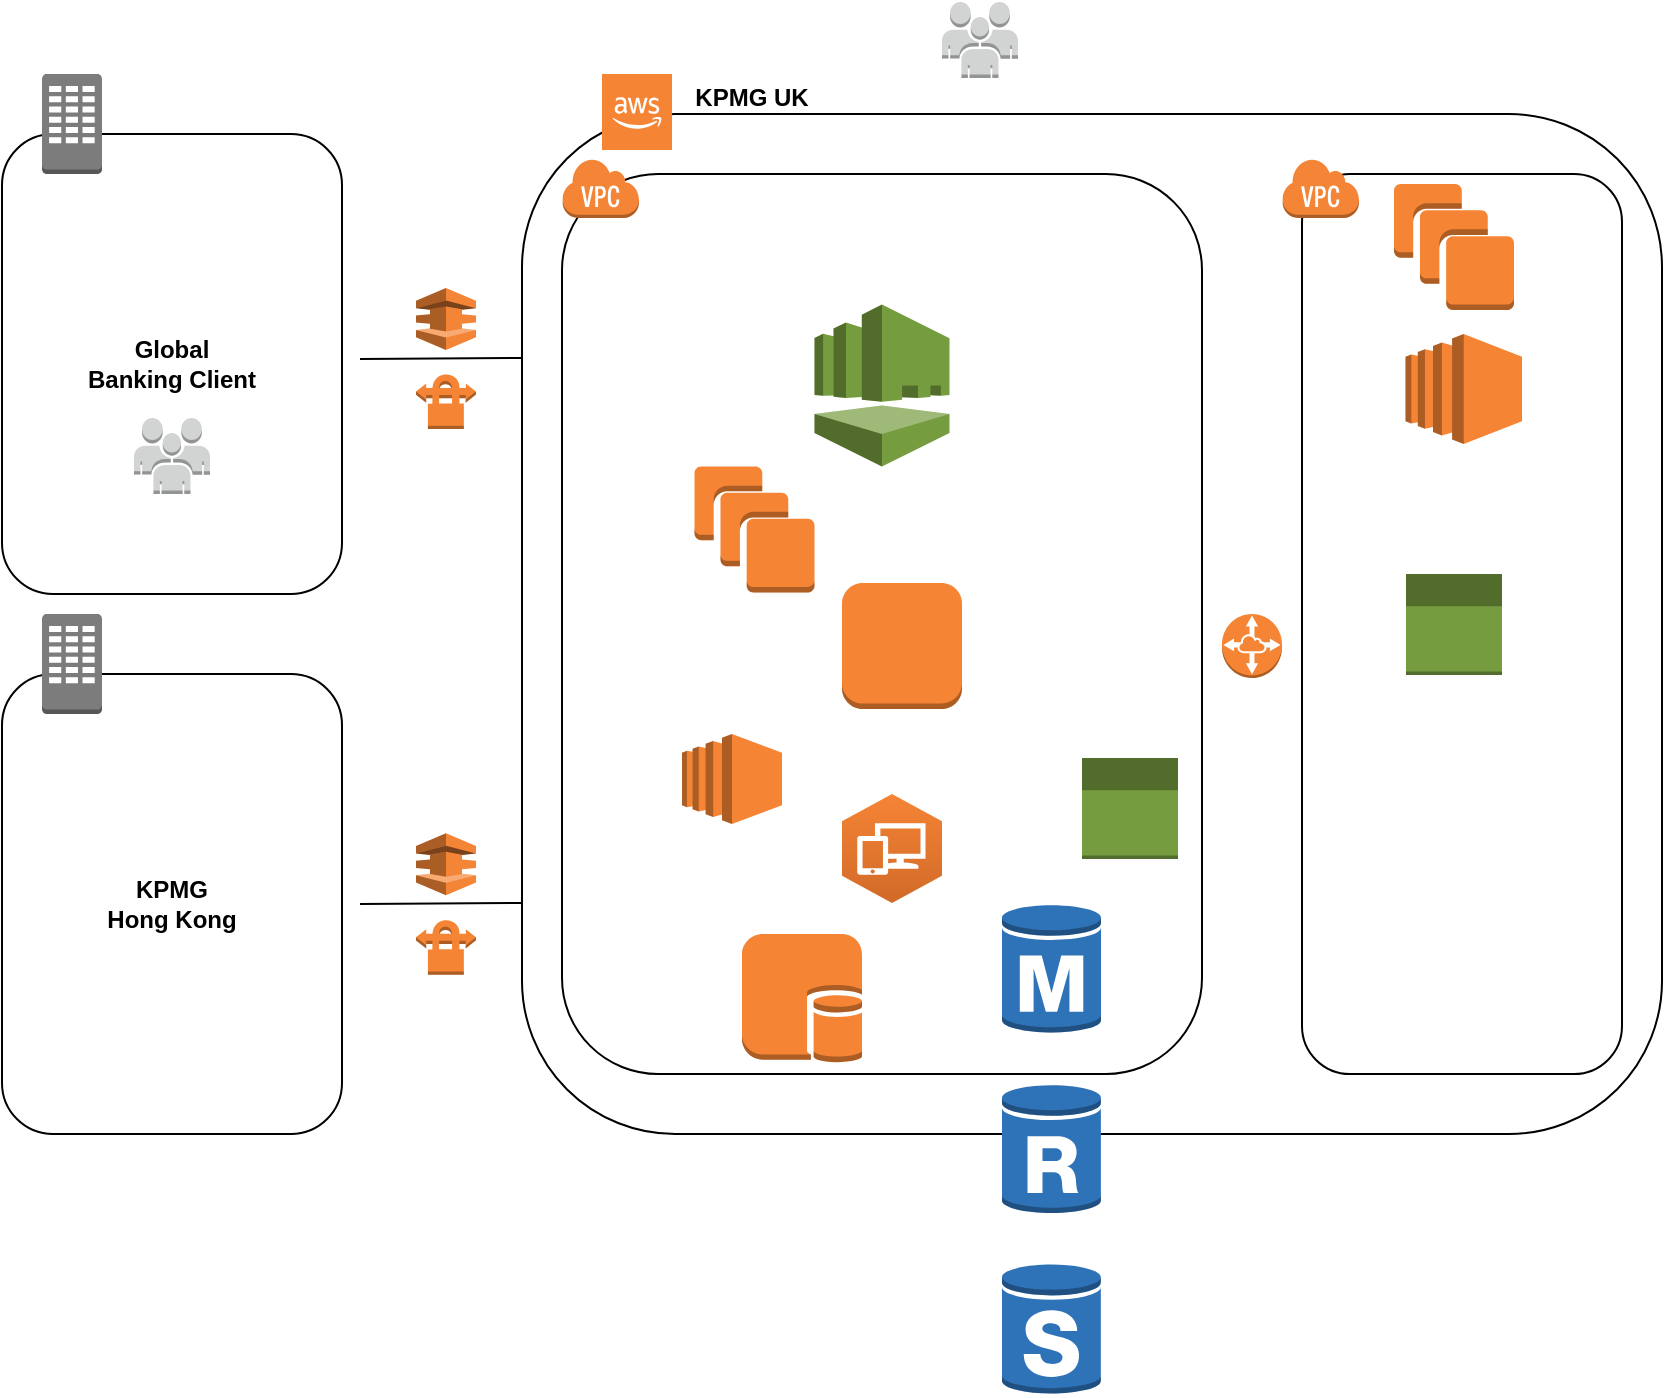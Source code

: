 <mxfile version="12.7.1" type="github">
  <diagram id="-GG6yKISbXejkulwhydZ" name="Page-1">
    <mxGraphModel dx="946" dy="591" grid="1" gridSize="10" guides="1" tooltips="1" connect="1" arrows="1" fold="1" page="1" pageScale="1" pageWidth="850" pageHeight="1100" math="0" shadow="0">
      <root>
        <mxCell id="0" />
        <mxCell id="1" parent="0" />
        <mxCell id="xWYqLHZoLawFwuK1ntEF-9" value="" style="rounded=1;whiteSpace=wrap;html=1;fontColor=none;" parent="1" vertex="1">
          <mxGeometry x="270" y="60" width="570" height="510" as="geometry" />
        </mxCell>
        <mxCell id="Qt4XqApCM3t8Y_H8mLFW-13" value="" style="endArrow=none;html=1;" edge="1" parent="1">
          <mxGeometry width="50" height="50" relative="1" as="geometry">
            <mxPoint x="189" y="182.5" as="sourcePoint" />
            <mxPoint x="270" y="182" as="targetPoint" />
          </mxGeometry>
        </mxCell>
        <mxCell id="xWYqLHZoLawFwuK1ntEF-8" value="" style="rounded=1;whiteSpace=wrap;html=1;fontColor=none;" parent="1" vertex="1">
          <mxGeometry x="10" y="70" width="170" height="230" as="geometry" />
        </mxCell>
        <mxCell id="xWYqLHZoLawFwuK1ntEF-2" value="" style="outlineConnect=0;dashed=0;verticalLabelPosition=bottom;verticalAlign=top;align=center;html=1;shape=mxgraph.aws3.direct_connect;fillColor=#F58536;gradientColor=none;fontColor=none;" parent="1" vertex="1">
          <mxGeometry x="217" y="147" width="30" height="31" as="geometry" />
        </mxCell>
        <mxCell id="xWYqLHZoLawFwuK1ntEF-10" value="" style="outlineConnect=0;dashed=0;verticalLabelPosition=bottom;verticalAlign=top;align=center;html=1;shape=mxgraph.aws3.corporate_data_center;fillColor=#7D7C7C;gradientColor=none;fontColor=none;" parent="1" vertex="1">
          <mxGeometry x="30" y="40" width="30" height="50" as="geometry" />
        </mxCell>
        <mxCell id="xWYqLHZoLawFwuK1ntEF-11" value="" style="rounded=1;whiteSpace=wrap;html=1;fontColor=none;" parent="1" vertex="1">
          <mxGeometry x="10" y="340" width="170" height="230" as="geometry" />
        </mxCell>
        <mxCell id="xWYqLHZoLawFwuK1ntEF-13" value="" style="rounded=1;whiteSpace=wrap;html=1;fontColor=none;" parent="1" vertex="1">
          <mxGeometry x="290" y="90" width="320" height="450" as="geometry" />
        </mxCell>
        <mxCell id="xWYqLHZoLawFwuK1ntEF-14" value="" style="rounded=1;whiteSpace=wrap;html=1;fontColor=none;" parent="1" vertex="1">
          <mxGeometry x="660" y="90" width="160" height="450" as="geometry" />
        </mxCell>
        <mxCell id="xWYqLHZoLawFwuK1ntEF-4" value="" style="outlineConnect=0;dashed=0;verticalLabelPosition=bottom;verticalAlign=top;align=center;html=1;shape=mxgraph.aws3.cloud_2;fillColor=#F58534;gradientColor=none;fontColor=none;" parent="1" vertex="1">
          <mxGeometry x="310" y="40" width="35" height="38" as="geometry" />
        </mxCell>
        <mxCell id="xWYqLHZoLawFwuK1ntEF-7" value="" style="dashed=0;html=1;shape=mxgraph.aws3.virtual_private_cloud;fillColor=#F58536;gradientColor=none;dashed=0;fontColor=none;" parent="1" vertex="1">
          <mxGeometry x="290" y="82" width="38.5" height="30" as="geometry" />
        </mxCell>
        <mxCell id="xWYqLHZoLawFwuK1ntEF-15" value="" style="dashed=0;html=1;shape=mxgraph.aws3.virtual_private_cloud;fillColor=#F58536;gradientColor=none;dashed=0;fontColor=none;" parent="1" vertex="1">
          <mxGeometry x="650" y="82" width="38.5" height="30" as="geometry" />
        </mxCell>
        <mxCell id="xWYqLHZoLawFwuK1ntEF-16" value="" style="outlineConnect=0;dashed=0;verticalLabelPosition=bottom;verticalAlign=top;align=center;html=1;shape=mxgraph.aws3.corporate_data_center;fillColor=#7D7C7C;gradientColor=none;fontColor=none;" parent="1" vertex="1">
          <mxGeometry x="30" y="310" width="30" height="50" as="geometry" />
        </mxCell>
        <mxCell id="xWYqLHZoLawFwuK1ntEF-17" value="" style="outlineConnect=0;dashed=0;verticalLabelPosition=bottom;verticalAlign=top;align=center;html=1;shape=mxgraph.aws3.direct_connect;fillColor=#F58536;gradientColor=none;fontColor=none;" parent="1" vertex="1">
          <mxGeometry x="217" y="419.63" width="30" height="31" as="geometry" />
        </mxCell>
        <mxCell id="xWYqLHZoLawFwuK1ntEF-18" value="" style="outlineConnect=0;dashed=0;verticalLabelPosition=bottom;verticalAlign=top;align=center;html=1;shape=mxgraph.aws3.vpc_peering;fillColor=#F58534;gradientColor=none;fontColor=none;" parent="1" vertex="1">
          <mxGeometry x="620" y="310" width="30" height="32" as="geometry" />
        </mxCell>
        <mxCell id="xWYqLHZoLawFwuK1ntEF-19" value="" style="outlineConnect=0;dashed=0;verticalLabelPosition=bottom;verticalAlign=top;align=center;html=1;shape=mxgraph.aws3.ec2;fillColor=#F58534;gradientColor=none;fontColor=none;" parent="1" vertex="1">
          <mxGeometry x="711.75" y="170" width="58.25" height="55" as="geometry" />
        </mxCell>
        <mxCell id="xWYqLHZoLawFwuK1ntEF-20" value="" style="outlineConnect=0;dashed=0;verticalLabelPosition=bottom;verticalAlign=top;align=center;html=1;shape=mxgraph.aws3.apps;fillColor=#759C3E;gradientColor=none;fontColor=none;" parent="1" vertex="1">
          <mxGeometry x="712" y="290" width="48" height="50.5" as="geometry" />
        </mxCell>
        <mxCell id="Qt4XqApCM3t8Y_H8mLFW-1" value="" style="outlineConnect=0;dashed=0;verticalLabelPosition=bottom;verticalAlign=top;align=center;html=1;shape=mxgraph.aws3.vpn_connection;fillColor=#F58534;gradientColor=none;" vertex="1" parent="1">
          <mxGeometry x="217" y="189.5" width="30" height="28" as="geometry" />
        </mxCell>
        <mxCell id="Qt4XqApCM3t8Y_H8mLFW-2" value="" style="outlineConnect=0;dashed=0;verticalLabelPosition=bottom;verticalAlign=top;align=center;html=1;shape=mxgraph.aws3.vpn_connection;fillColor=#F58534;gradientColor=none;" vertex="1" parent="1">
          <mxGeometry x="217" y="462.38" width="30" height="28" as="geometry" />
        </mxCell>
        <mxCell id="Qt4XqApCM3t8Y_H8mLFW-4" value="" style="shape=image;html=1;verticalAlign=top;verticalLabelPosition=bottom;labelBackgroundColor=#ffffff;imageAspect=0;aspect=fixed;image=https://cdn2.iconfinder.com/data/icons/amazon-aws-stencils/100/Compute__Networking_copy_Amazon_VPC_Router-128.png" vertex="1" parent="1">
          <mxGeometry x="150" y="425.25" width="59.5" height="59.5" as="geometry" />
        </mxCell>
        <mxCell id="Qt4XqApCM3t8Y_H8mLFW-5" value="" style="shape=image;html=1;verticalAlign=top;verticalLabelPosition=bottom;labelBackgroundColor=#ffffff;imageAspect=0;aspect=fixed;image=https://cdn2.iconfinder.com/data/icons/amazon-aws-stencils/100/Compute__Networking_copy_Amazon_VPC_Router-128.png" vertex="1" parent="1">
          <mxGeometry x="150" y="155.25" width="59.5" height="59.5" as="geometry" />
        </mxCell>
        <mxCell id="Qt4XqApCM3t8Y_H8mLFW-6" value="" style="shape=image;html=1;verticalAlign=top;verticalLabelPosition=bottom;labelBackgroundColor=#ffffff;imageAspect=0;aspect=fixed;image=https://cdn2.iconfinder.com/data/icons/amazon-aws-stencils/100/Compute__Networking_copy_Amazon_VPC_VPN_Gateway-128.png" vertex="1" parent="1">
          <mxGeometry x="260.5" y="154.5" width="57.5" height="57.5" as="geometry" />
        </mxCell>
        <mxCell id="Qt4XqApCM3t8Y_H8mLFW-7" value="Global&lt;br&gt;Banking Client" style="text;html=1;strokeColor=none;fillColor=none;align=center;verticalAlign=middle;whiteSpace=wrap;rounded=0;fontStyle=1" vertex="1" parent="1">
          <mxGeometry x="50" y="158" width="90" height="54" as="geometry" />
        </mxCell>
        <mxCell id="Qt4XqApCM3t8Y_H8mLFW-8" value="KPMG &lt;br&gt;Hong Kong" style="text;html=1;strokeColor=none;fillColor=none;align=center;verticalAlign=middle;whiteSpace=wrap;rounded=0;fontStyle=1" vertex="1" parent="1">
          <mxGeometry x="50" y="428" width="90" height="54" as="geometry" />
        </mxCell>
        <mxCell id="Qt4XqApCM3t8Y_H8mLFW-10" value="" style="shape=image;html=1;verticalAlign=top;verticalLabelPosition=bottom;labelBackgroundColor=#ffffff;imageAspect=0;aspect=fixed;image=https://cdn2.iconfinder.com/data/icons/amazon-aws-stencils/100/Compute__Networking_copy_Amazon_VPC_VPN_Gateway-128.png" vertex="1" parent="1">
          <mxGeometry x="260.5" y="428" width="57.5" height="57.5" as="geometry" />
        </mxCell>
        <mxCell id="Qt4XqApCM3t8Y_H8mLFW-14" value="" style="endArrow=none;html=1;" edge="1" parent="1">
          <mxGeometry width="50" height="50" relative="1" as="geometry">
            <mxPoint x="189" y="455" as="sourcePoint" />
            <mxPoint x="270" y="454.5" as="targetPoint" />
          </mxGeometry>
        </mxCell>
        <mxCell id="Qt4XqApCM3t8Y_H8mLFW-15" value="KPMG UK" style="text;html=1;strokeColor=none;fillColor=none;align=center;verticalAlign=middle;whiteSpace=wrap;rounded=0;fontStyle=1" vertex="1" parent="1">
          <mxGeometry x="350" y="42" width="70" height="20" as="geometry" />
        </mxCell>
        <mxCell id="Qt4XqApCM3t8Y_H8mLFW-17" value="" style="outlineConnect=0;dashed=0;verticalLabelPosition=bottom;verticalAlign=top;align=center;html=1;shape=mxgraph.aws3.directory_service;fillColor=#759C3E;gradientColor=none;" vertex="1" parent="1">
          <mxGeometry x="416.25" y="155.25" width="67.5" height="81" as="geometry" />
        </mxCell>
        <mxCell id="Qt4XqApCM3t8Y_H8mLFW-18" value="" style="outlineConnect=0;dashed=0;verticalLabelPosition=bottom;verticalAlign=top;align=center;html=1;shape=mxgraph.aws3.workspaces;fillColor=#D16A28;gradientColor=#F58435;gradientDirection=north;" vertex="1" parent="1">
          <mxGeometry x="430" y="400" width="50" height="54.5" as="geometry" />
        </mxCell>
        <mxCell id="Qt4XqApCM3t8Y_H8mLFW-20" value="" style="outlineConnect=0;dashed=0;verticalLabelPosition=bottom;verticalAlign=top;align=center;html=1;shape=mxgraph.aws3.ec2;fillColor=#F58534;gradientColor=none;fontColor=none;" vertex="1" parent="1">
          <mxGeometry x="350" y="370" width="50" height="45" as="geometry" />
        </mxCell>
        <mxCell id="Qt4XqApCM3t8Y_H8mLFW-21" value="" style="outlineConnect=0;dashed=0;verticalLabelPosition=bottom;verticalAlign=top;align=center;html=1;shape=mxgraph.aws3.users;fillColor=#D2D3D3;gradientColor=none;" vertex="1" parent="1">
          <mxGeometry x="76" y="212" width="38" height="38" as="geometry" />
        </mxCell>
        <mxCell id="Qt4XqApCM3t8Y_H8mLFW-22" value="" style="outlineConnect=0;dashed=0;verticalLabelPosition=bottom;verticalAlign=top;align=center;html=1;shape=mxgraph.aws3.apps;fillColor=#759C3E;gradientColor=none;fontColor=none;" vertex="1" parent="1">
          <mxGeometry x="550" y="382" width="48" height="50.5" as="geometry" />
        </mxCell>
        <mxCell id="Qt4XqApCM3t8Y_H8mLFW-23" value="" style="outlineConnect=0;dashed=0;verticalLabelPosition=bottom;verticalAlign=top;align=center;html=1;shape=mxgraph.aws3.instance;fillColor=#F58534;gradientColor=none;" vertex="1" parent="1">
          <mxGeometry x="430" y="294.5" width="60" height="63" as="geometry" />
        </mxCell>
        <mxCell id="Qt4XqApCM3t8Y_H8mLFW-24" value="" style="outlineConnect=0;dashed=0;verticalLabelPosition=bottom;verticalAlign=top;align=center;html=1;shape=mxgraph.aws3.instances;fillColor=#F58534;gradientColor=none;" vertex="1" parent="1">
          <mxGeometry x="356.25" y="236.25" width="60" height="63" as="geometry" />
        </mxCell>
        <mxCell id="Qt4XqApCM3t8Y_H8mLFW-25" value="" style="outlineConnect=0;dashed=0;verticalLabelPosition=bottom;verticalAlign=top;align=center;html=1;shape=mxgraph.aws3.instances;fillColor=#F58534;gradientColor=none;" vertex="1" parent="1">
          <mxGeometry x="706" y="95" width="60" height="63" as="geometry" />
        </mxCell>
        <mxCell id="Qt4XqApCM3t8Y_H8mLFW-26" value="" style="outlineConnect=0;dashed=0;verticalLabelPosition=bottom;verticalAlign=top;align=center;html=1;shape=mxgraph.aws3.db_on_instance;fillColor=#F58534;gradientColor=none;" vertex="1" parent="1">
          <mxGeometry x="380" y="470" width="60" height="64.5" as="geometry" />
        </mxCell>
        <mxCell id="Qt4XqApCM3t8Y_H8mLFW-27" value="" style="outlineConnect=0;dashed=0;verticalLabelPosition=bottom;verticalAlign=top;align=center;html=1;shape=mxgraph.aws3.rds_db_instance;fillColor=#2E73B8;gradientColor=none;" vertex="1" parent="1">
          <mxGeometry x="510" y="454.5" width="49.5" height="66" as="geometry" />
        </mxCell>
        <mxCell id="Qt4XqApCM3t8Y_H8mLFW-28" value="" style="outlineConnect=0;dashed=0;verticalLabelPosition=bottom;verticalAlign=top;align=center;html=1;shape=mxgraph.aws3.rds_db_instance_read_replica;fillColor=#2E73B8;gradientColor=none;" vertex="1" parent="1">
          <mxGeometry x="510" y="544.5" width="49.5" height="66" as="geometry" />
        </mxCell>
        <mxCell id="Qt4XqApCM3t8Y_H8mLFW-29" value="" style="outlineConnect=0;dashed=0;verticalLabelPosition=bottom;verticalAlign=top;align=center;html=1;shape=mxgraph.aws3.rds_db_instance_standby_multi_az;fillColor=#2E73B8;gradientColor=none;" vertex="1" parent="1">
          <mxGeometry x="510" y="634.5" width="49.5" height="66" as="geometry" />
        </mxCell>
        <mxCell id="Qt4XqApCM3t8Y_H8mLFW-30" value="" style="outlineConnect=0;dashed=0;verticalLabelPosition=bottom;verticalAlign=top;align=center;html=1;shape=mxgraph.aws3.users;fillColor=#D2D3D3;gradientColor=none;" vertex="1" parent="1">
          <mxGeometry x="480" y="4" width="38" height="38" as="geometry" />
        </mxCell>
      </root>
    </mxGraphModel>
  </diagram>
</mxfile>
